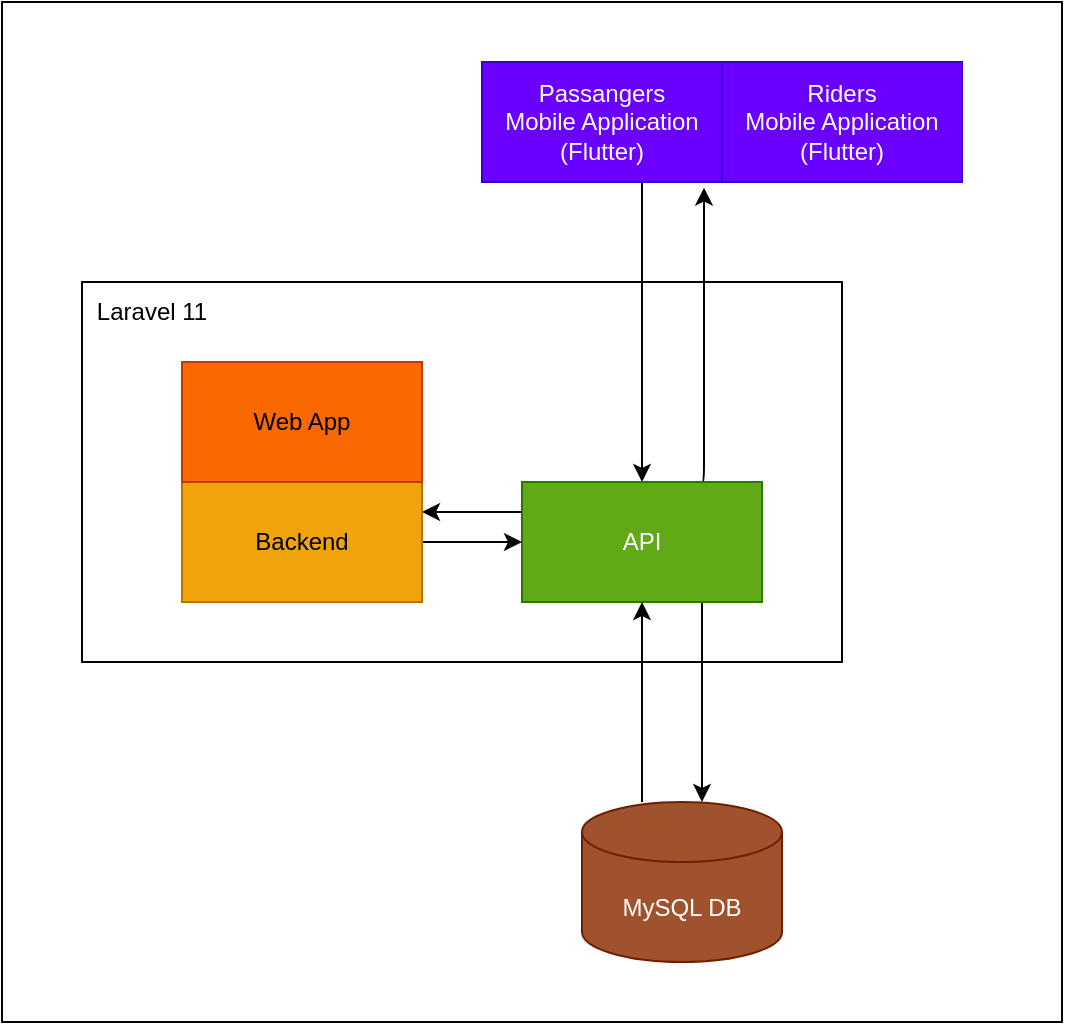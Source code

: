 <mxfile>
    <diagram id="QTb-MpAf_Lqb_O1vG6tu" name="Page-1">
        <mxGraphModel dx="758" dy="536" grid="1" gridSize="10" guides="1" tooltips="1" connect="1" arrows="1" fold="1" page="1" pageScale="1" pageWidth="850" pageHeight="1100" math="0" shadow="0">
            <root>
                <mxCell id="0"/>
                <mxCell id="1" parent="0"/>
                <mxCell id="19" value="" style="rounded=0;whiteSpace=wrap;html=1;" vertex="1" parent="1">
                    <mxGeometry x="160" y="40" width="530" height="510" as="geometry"/>
                </mxCell>
                <mxCell id="6" value="" style="rounded=0;whiteSpace=wrap;html=1;container=0;" vertex="1" parent="1">
                    <mxGeometry x="200" y="180" width="380" height="190" as="geometry"/>
                </mxCell>
                <mxCell id="9" style="edgeStyle=elbowEdgeStyle;html=1;entryX=0.5;entryY=0;entryDx=0;entryDy=0;" edge="1" parent="1" source="3" target="2">
                    <mxGeometry relative="1" as="geometry"/>
                </mxCell>
                <mxCell id="3" value="Passangers&lt;br&gt;Mobile Application (Flutter)" style="rounded=0;whiteSpace=wrap;html=1;fillColor=#6a00ff;fontColor=#ffffff;strokeColor=#3700CC;" vertex="1" parent="1">
                    <mxGeometry x="400" y="70" width="120" height="60" as="geometry"/>
                </mxCell>
                <mxCell id="5" value="Riders&lt;br&gt;Mobile Application (Flutter)" style="rounded=0;whiteSpace=wrap;html=1;fillColor=#6a00ff;fontColor=#ffffff;strokeColor=#3700CC;" vertex="1" parent="1">
                    <mxGeometry x="520" y="70" width="120" height="60" as="geometry"/>
                </mxCell>
                <mxCell id="15" style="edgeStyle=elbowEdgeStyle;html=1;exitX=0;exitY=0.25;exitDx=0;exitDy=0;entryX=1;entryY=0.25;entryDx=0;entryDy=0;" edge="1" parent="1" source="2" target="4">
                    <mxGeometry relative="1" as="geometry"/>
                </mxCell>
                <mxCell id="17" style="edgeStyle=elbowEdgeStyle;html=1;exitX=0.75;exitY=0;exitDx=0;exitDy=0;entryX=0.926;entryY=1.047;entryDx=0;entryDy=0;entryPerimeter=0;" edge="1" parent="1" source="2" target="3">
                    <mxGeometry relative="1" as="geometry">
                        <Array as="points">
                            <mxPoint x="511" y="210"/>
                        </Array>
                    </mxGeometry>
                </mxCell>
                <mxCell id="18" style="edgeStyle=elbowEdgeStyle;html=1;exitX=0.75;exitY=1;exitDx=0;exitDy=0;" edge="1" parent="1" source="2">
                    <mxGeometry relative="1" as="geometry">
                        <mxPoint x="510.333" y="440" as="targetPoint"/>
                    </mxGeometry>
                </mxCell>
                <mxCell id="2" value="API" style="rounded=0;whiteSpace=wrap;html=1;fillColor=#60a917;fontColor=#ffffff;strokeColor=#2D7600;" vertex="1" parent="1">
                    <mxGeometry x="420" y="280" width="120" height="60" as="geometry"/>
                </mxCell>
                <mxCell id="13" style="edgeStyle=elbowEdgeStyle;html=1;entryX=0;entryY=0.5;entryDx=0;entryDy=0;" edge="1" parent="1" source="4" target="2">
                    <mxGeometry relative="1" as="geometry"/>
                </mxCell>
                <mxCell id="4" value="Backend" style="rounded=0;whiteSpace=wrap;html=1;fillColor=#f0a30a;fontColor=#000000;strokeColor=#BD7000;" vertex="1" parent="1">
                    <mxGeometry x="250" y="280" width="120" height="60" as="geometry"/>
                </mxCell>
                <mxCell id="7" value="Laravel 11" style="text;html=1;strokeColor=none;fillColor=none;align=center;verticalAlign=middle;whiteSpace=wrap;rounded=0;" vertex="1" parent="1">
                    <mxGeometry x="200" y="180" width="70" height="30" as="geometry"/>
                </mxCell>
                <mxCell id="12" style="edgeStyle=elbowEdgeStyle;html=1;entryX=0.5;entryY=1;entryDx=0;entryDy=0;" edge="1" parent="1" source="11" target="2">
                    <mxGeometry relative="1" as="geometry"/>
                </mxCell>
                <mxCell id="11" value="MySQL DB" style="shape=cylinder3;whiteSpace=wrap;html=1;boundedLbl=1;backgroundOutline=1;size=15;fillColor=#a0522d;fontColor=#ffffff;strokeColor=#6D1F00;" vertex="1" parent="1">
                    <mxGeometry x="450" y="440" width="100" height="80" as="geometry"/>
                </mxCell>
                <mxCell id="16" value="Web App" style="rounded=0;whiteSpace=wrap;html=1;fillColor=#fa6800;fontColor=#000000;strokeColor=#C73500;" vertex="1" parent="1">
                    <mxGeometry x="250" y="220" width="120" height="60" as="geometry"/>
                </mxCell>
            </root>
        </mxGraphModel>
    </diagram>
</mxfile>